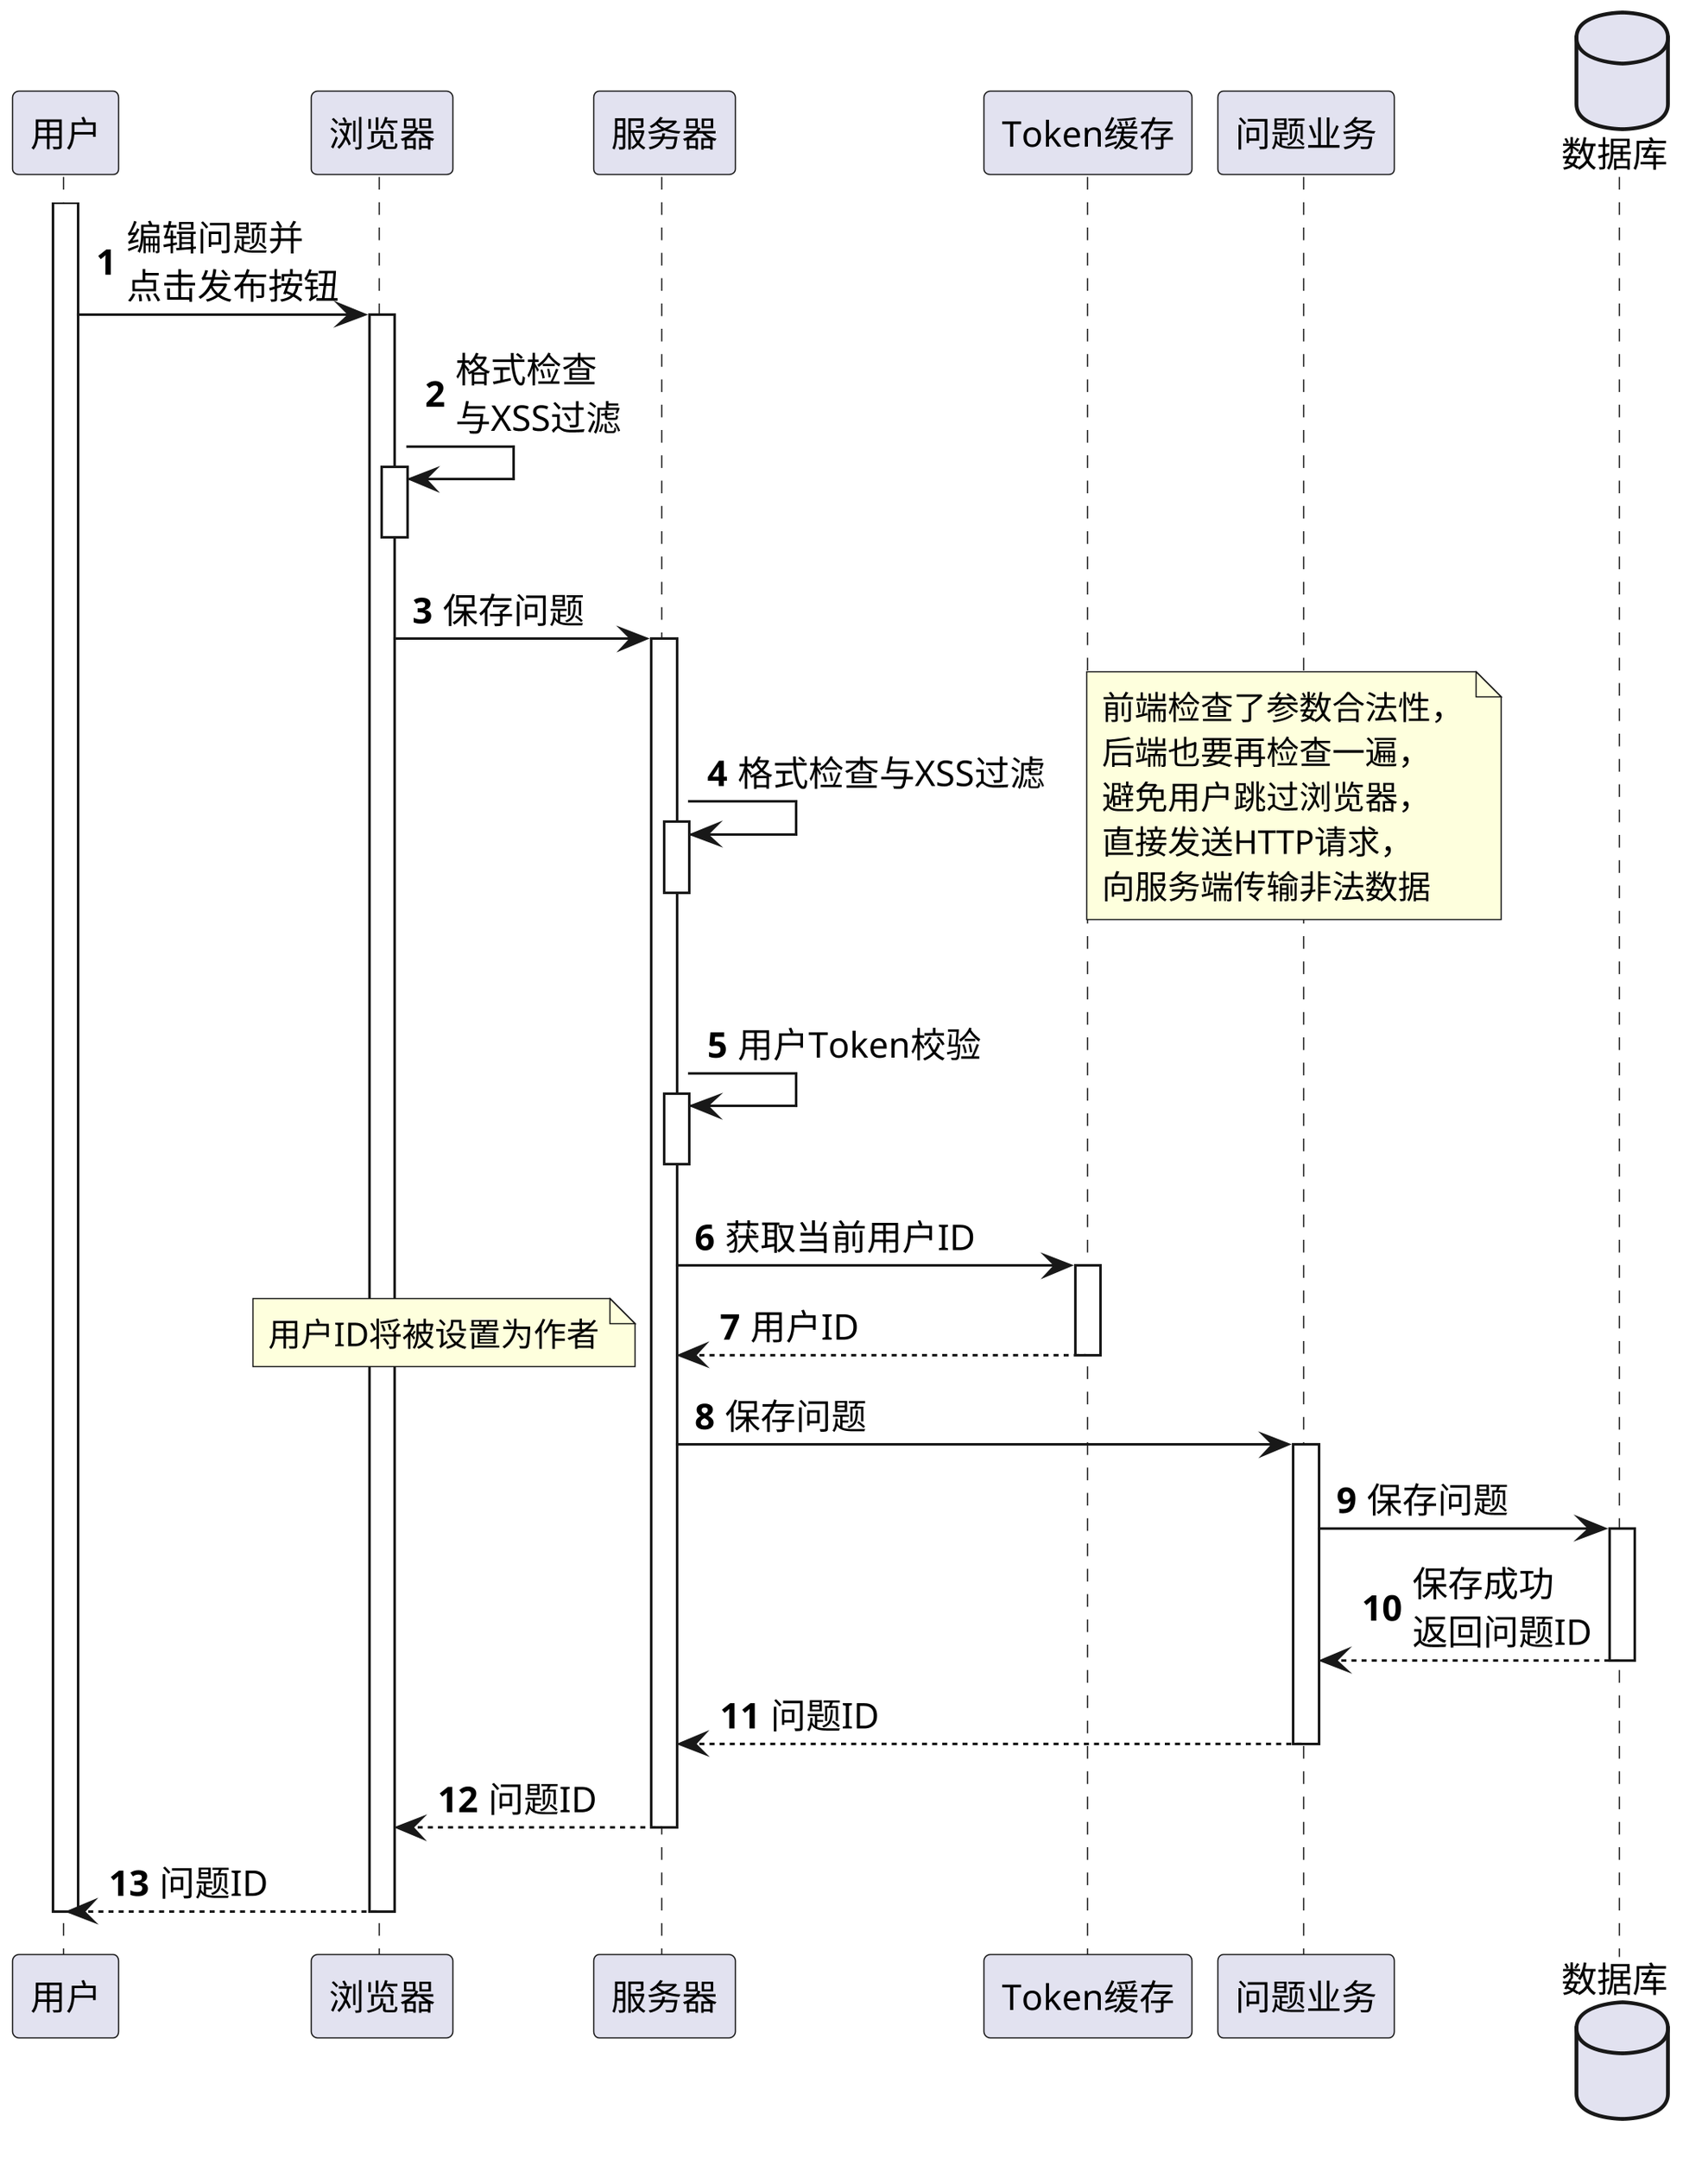 @startuml
'https://plantuml.com/sequence-diagram
skinparam shadowing false
skinparam defaultFontName xfonts-wqy
skinparam dpi 300
skinparam activity  {
    DiamondFontSize 10
    ArrowFontSize 14
    FontSize 14
}
autonumber

participant 用户 as User
participant 浏览器 as Browser
participant 服务器 as Server
participant Token缓存 as CurUserTokenHolder
participant 问题业务 as QuestionService
database 数据库 as DB

activate User
User -> Browser ++: 编辑问题并\n点击发布按钮
Browser -> Browser ++--: 格式检查\n与XSS过滤
Browser -> Server ++: 保存问题
Server -> Server ++--: 格式检查与XSS过滤
note right
前端检查了参数合法性，
后端也要再检查一遍，
避免用户跳过浏览器，
直接发送HTTP请求，
向服务端传输非法数据
end note

Server -> Server ++--: 用户Token校验
Server -> CurUserTokenHolder ++: 获取当前用户ID
return 用户ID
note left
用户ID将被设置为作者
end note
Server -> QuestionService ++: 保存问题
QuestionService -> DB ++: 保存问题
return 保存成功\n返回问题ID
return 问题ID
return 问题ID
return 问题ID

deactivate User

@enduml